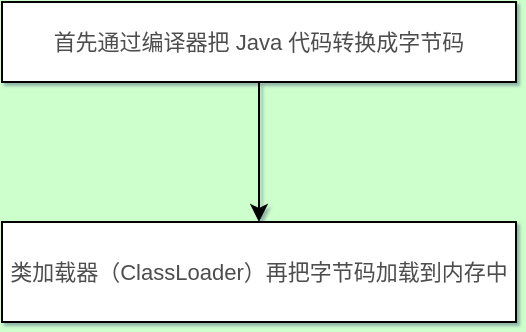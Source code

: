 <mxfile version="12.2.4" pages="1"><diagram id="SOzSCGRVY5syxxf9iOAG" name="Page-1"><mxGraphModel dx="875" dy="655" grid="1" gridSize="10" guides="1" tooltips="1" connect="1" arrows="1" fold="1" page="1" pageScale="1" pageWidth="827" pageHeight="1169" background="#CCFFCC" math="0" shadow="1"><root><mxCell id="0"/><mxCell id="1" parent="0"/><mxCell id="2" value="&lt;span style=&quot;color: rgb(77 , 77 , 77) ; font-family: , &amp;#34;sf ui text&amp;#34; , &amp;#34;arial&amp;#34; , &amp;#34;pingfang sc&amp;#34; , &amp;#34;hiragino sans gb&amp;#34; , &amp;#34;microsoft yahei&amp;#34; , &amp;#34;wenquanyi micro hei&amp;#34; , sans-serif ; background-color: rgb(255 , 255 , 255)&quot;&gt;&lt;font style=&quot;font-size: 11px&quot;&gt;首先通过编译器把 Java 代码转换成字节码&lt;/font&gt;&lt;/span&gt;" style="rounded=0;whiteSpace=wrap;html=1;" parent="1" vertex="1"><mxGeometry x="270" y="10" width="257" height="40" as="geometry"/></mxCell><mxCell id="3" value="&lt;span style=&quot;color: rgb(77 , 77 , 77) ; background-color: rgb(255 , 255 , 255)&quot;&gt;&lt;font style=&quot;font-size: 11px&quot;&gt;类加载器（ClassLoader）再把字节码加载到内存中&lt;/font&gt;&lt;/span&gt;" style="rounded=0;whiteSpace=wrap;html=1;" parent="1" vertex="1"><mxGeometry x="270" y="120" width="257" height="50" as="geometry"/></mxCell><mxCell id="4" value="" style="endArrow=classic;html=1;exitX=0.5;exitY=1;exitDx=0;exitDy=0;entryX=0.5;entryY=0;entryDx=0;entryDy=0;" parent="1" source="2" target="3" edge="1"><mxGeometry width="50" height="50" relative="1" as="geometry"><mxPoint x="270" y="240" as="sourcePoint"/><mxPoint x="320" y="190" as="targetPoint"/></mxGeometry></mxCell></root></mxGraphModel></diagram></mxfile>